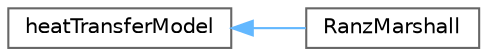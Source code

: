 digraph "Graphical Class Hierarchy"
{
 // LATEX_PDF_SIZE
  bgcolor="transparent";
  edge [fontname=Helvetica,fontsize=10,labelfontname=Helvetica,labelfontsize=10];
  node [fontname=Helvetica,fontsize=10,shape=box,height=0.2,width=0.4];
  rankdir="LR";
  Node0 [id="Node000000",label="heatTransferModel",height=0.2,width=0.4,color="grey40", fillcolor="white", style="filled",URL="$classFoam_1_1multiphaseEuler_1_1heatTransferModel.html",tooltip=" "];
  Node0 -> Node1 [id="edge4769_Node000000_Node000001",dir="back",color="steelblue1",style="solid",tooltip=" "];
  Node1 [id="Node000001",label="RanzMarshall",height=0.2,width=0.4,color="grey40", fillcolor="white", style="filled",URL="$classFoam_1_1multiphaseEuler_1_1heatTransferModels_1_1RanzMarshall.html",tooltip=" "];
}
